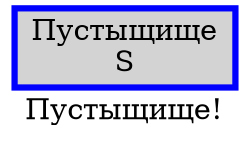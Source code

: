digraph SENTENCE_2587 {
	graph [label="Пустыщище!"]
	node [style=filled]
		0 [label="Пустыщище
S" color=blue fillcolor=lightgray penwidth=3 shape=box]
}